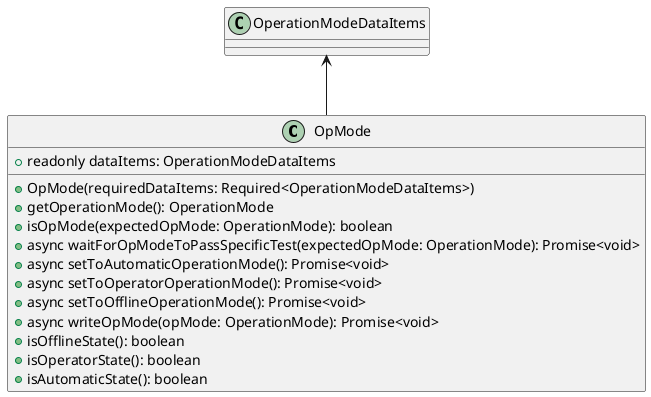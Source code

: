 /*
 * MIT License
 *
 * Copyright (c) 2021 P2O-Lab <p2o-lab@mailbox.tu-dresden.de>,
 * Chair for Process Control Systems, Technische Universität Dresden
 *
 * Permission is hereby granted, free of charge, to any person obtaining a copy
 * of this software and associated documentation files (the "Software"), to deal
 * in the Software without restriction, including without limitation the rights
 * to use, copy, modify, merge, publish, distribute, sublicense, and/or sell
 * copies of the Software, and to permit persons to whom the Software is
 * furnished to do so, subject to the following conditions:
 *
 * The above copyright notice and this permission notice shall be included in all
 * copies or substantial portions of the Software.
 *
 * THE SOFTWARE IS PROVIDED "AS IS", WITHOUT WARRANTY OF ANY KIND, EXPRESS OR
 * IMPLIED, INCLUDING BUT NOT LIMITED TO THE WARRANTIES OF MERCHANTABILITY,
 * FITNESS FOR A PARTICULAR PURPOSE AND NONINFRINGEMENT. IN NO EVENT SHALL THE
 * AUTHORS OR COPYRIGHT HOLDERS BE LIABLE FOR ANY CLAIM, DAMAGES OR OTHER
 * LIABILITY, WHETHER IN AN ACTION OF CONTRACT, TORT OR OTHERWISE, ARISING FROM,
 * OUT OF OR IN CONNECTION WITH THE SOFTWARE OR THE USE OR OTHER DEALINGS IN THE
 * SOFTWARE.
 */
 
@startuml
'https://plantuml.com/class-diagram


class OpMode{
    + readonly dataItems: OperationModeDataItems
    + OpMode(requiredDataItems: Required<OperationModeDataItems>)
    + getOperationMode(): OperationMode
    + isOpMode(expectedOpMode: OperationMode): boolean
    + async waitForOpModeToPassSpecificTest(expectedOpMode: OperationMode): Promise<void>
    + async setToAutomaticOperationMode(): Promise<void>
    + async setToOperatorOperationMode(): Promise<void>
    + async setToOfflineOperationMode(): Promise<void>
    + async writeOpMode(opMode: OperationMode): Promise<void>
    + isOfflineState(): boolean
    + isOperatorState(): boolean
    + isAutomaticState(): boolean
}

OperationModeDataItems <-- OpMode


@enduml
